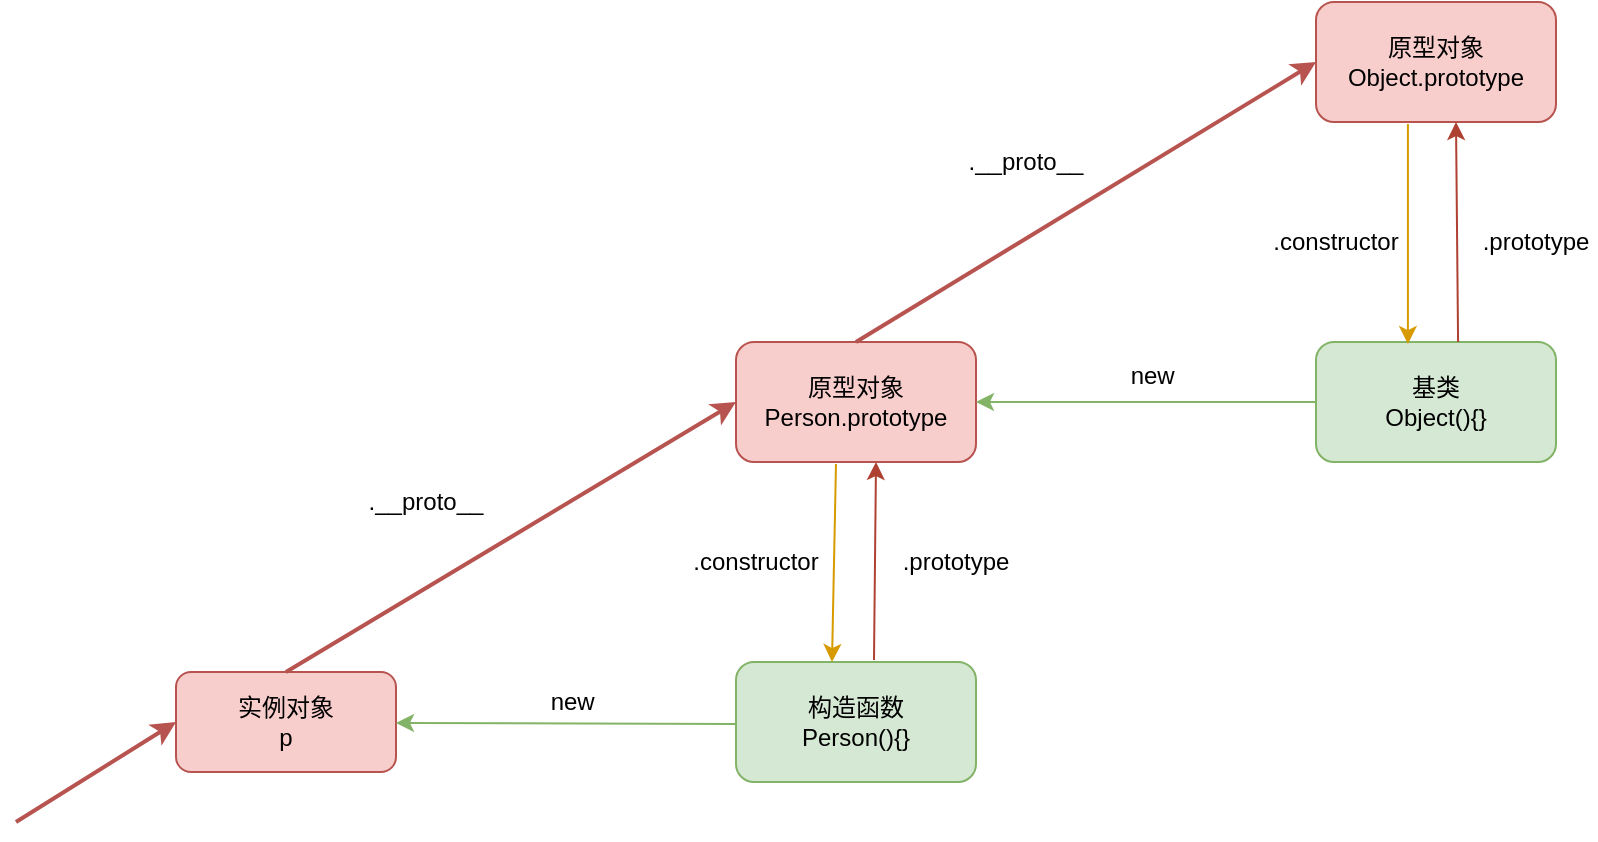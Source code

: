 <mxfile version="20.8.16" type="device"><diagram id="cRijjl-mCbnNtK0PKcvP" name="Page-1"><mxGraphModel dx="954" dy="1762" grid="1" gridSize="10" guides="1" tooltips="1" connect="1" arrows="1" fold="1" page="1" pageScale="1" pageWidth="827" pageHeight="1169" math="0" shadow="0"><root><mxCell id="0"/><mxCell id="1" parent="0"/><mxCell id="VVUtcvO5fN-HwnrI8JJK-1" value="原型对象&lt;br&gt;Person.prototype" style="rounded=1;whiteSpace=wrap;html=1;fillColor=#f8cecc;strokeColor=#b85450;" parent="1" vertex="1"><mxGeometry x="480" y="120" width="120" height="60" as="geometry"/></mxCell><mxCell id="VVUtcvO5fN-HwnrI8JJK-2" value="构造函数&lt;br&gt;Person(){}" style="rounded=1;whiteSpace=wrap;html=1;fillColor=#d5e8d4;strokeColor=#82b366;" parent="1" vertex="1"><mxGeometry x="480" y="280" width="120" height="60" as="geometry"/></mxCell><mxCell id="VVUtcvO5fN-HwnrI8JJK-3" value="实例对象&lt;br&gt;p" style="rounded=1;whiteSpace=wrap;html=1;fillColor=#f8cecc;strokeColor=#b85450;" parent="1" vertex="1"><mxGeometry x="200" y="285" width="110" height="50" as="geometry"/></mxCell><mxCell id="VVUtcvO5fN-HwnrI8JJK-4" value="" style="endArrow=classic;html=1;entryX=1;entryY=0.25;entryDx=0;entryDy=0;fillColor=#d5e8d4;strokeColor=#82b366;" parent="1" edge="1"><mxGeometry width="50" height="50" relative="1" as="geometry"><mxPoint x="480" y="311" as="sourcePoint"/><mxPoint x="310" y="310.5" as="targetPoint"/></mxGeometry></mxCell><mxCell id="VVUtcvO5fN-HwnrI8JJK-5" value="new&amp;nbsp;" style="text;html=1;strokeColor=none;fillColor=none;align=center;verticalAlign=middle;whiteSpace=wrap;rounded=0;" parent="1" vertex="1"><mxGeometry x="360" y="290" width="80" height="20" as="geometry"/></mxCell><mxCell id="VVUtcvO5fN-HwnrI8JJK-6" value="" style="endArrow=classic;html=1;entryX=0;entryY=0.5;entryDx=0;entryDy=0;exitX=0.5;exitY=0;exitDx=0;exitDy=0;fillColor=#f8cecc;strokeColor=#b85450;strokeWidth=2;" parent="1" source="VVUtcvO5fN-HwnrI8JJK-3" target="VVUtcvO5fN-HwnrI8JJK-1" edge="1"><mxGeometry width="50" height="50" relative="1" as="geometry"><mxPoint x="270" y="270" as="sourcePoint"/><mxPoint x="290" y="170" as="targetPoint"/></mxGeometry></mxCell><mxCell id="VVUtcvO5fN-HwnrI8JJK-7" value=".__proto__" style="text;html=1;strokeColor=none;fillColor=none;align=center;verticalAlign=middle;whiteSpace=wrap;rounded=0;" parent="1" vertex="1"><mxGeometry x="290" y="190" width="70" height="20" as="geometry"/></mxCell><mxCell id="VVUtcvO5fN-HwnrI8JJK-8" value="" style="endArrow=classic;html=1;fillColor=#ffe6cc;strokeColor=#d79b00;entryX=0.4;entryY=0;entryDx=0;entryDy=0;entryPerimeter=0;" parent="1" target="VVUtcvO5fN-HwnrI8JJK-2" edge="1"><mxGeometry width="50" height="50" relative="1" as="geometry"><mxPoint x="530" y="181" as="sourcePoint"/><mxPoint x="530" y="275" as="targetPoint"/></mxGeometry></mxCell><mxCell id="VVUtcvO5fN-HwnrI8JJK-9" value="" style="endArrow=classic;html=1;fillColor=#fad9d5;strokeColor=#ae4132;exitX=0.575;exitY=-0.017;exitDx=0;exitDy=0;exitPerimeter=0;" parent="1" source="VVUtcvO5fN-HwnrI8JJK-2" edge="1"><mxGeometry width="50" height="50" relative="1" as="geometry"><mxPoint x="550" y="270" as="sourcePoint"/><mxPoint x="550" y="180" as="targetPoint"/></mxGeometry></mxCell><mxCell id="VVUtcvO5fN-HwnrI8JJK-11" value=".constructor" style="text;html=1;strokeColor=none;fillColor=none;align=center;verticalAlign=middle;whiteSpace=wrap;rounded=0;" parent="1" vertex="1"><mxGeometry x="460" y="220" width="60" height="20" as="geometry"/></mxCell><mxCell id="VVUtcvO5fN-HwnrI8JJK-14" value=".prototype" style="text;html=1;strokeColor=none;fillColor=none;align=center;verticalAlign=middle;whiteSpace=wrap;rounded=0;" parent="1" vertex="1"><mxGeometry x="560" y="220" width="60" height="20" as="geometry"/></mxCell><mxCell id="VVUtcvO5fN-HwnrI8JJK-17" value="原型对象&lt;br&gt;Object.prototype" style="rounded=1;whiteSpace=wrap;html=1;fillColor=#f8cecc;strokeColor=#b85450;" parent="1" vertex="1"><mxGeometry x="770" y="-50" width="120" height="60" as="geometry"/></mxCell><mxCell id="VVUtcvO5fN-HwnrI8JJK-18" value="基类&lt;br&gt;Object(){}" style="rounded=1;whiteSpace=wrap;html=1;fillColor=#d5e8d4;strokeColor=#82b366;" parent="1" vertex="1"><mxGeometry x="770" y="120" width="120" height="60" as="geometry"/></mxCell><mxCell id="VVUtcvO5fN-HwnrI8JJK-19" value="" style="endArrow=classic;html=1;entryX=1;entryY=0.25;entryDx=0;entryDy=0;exitX=0;exitY=0.25;exitDx=0;exitDy=0;fillColor=#d5e8d4;strokeColor=#82b366;" parent="1" edge="1"><mxGeometry width="50" height="50" relative="1" as="geometry"><mxPoint x="770" y="150" as="sourcePoint"/><mxPoint x="600" y="150" as="targetPoint"/></mxGeometry></mxCell><mxCell id="VVUtcvO5fN-HwnrI8JJK-20" value="new&amp;nbsp;" style="text;html=1;strokeColor=none;fillColor=none;align=center;verticalAlign=middle;whiteSpace=wrap;rounded=0;" parent="1" vertex="1"><mxGeometry x="650" y="127" width="80" height="20" as="geometry"/></mxCell><mxCell id="VVUtcvO5fN-HwnrI8JJK-21" value="" style="endArrow=classic;html=1;entryX=0;entryY=0.5;entryDx=0;entryDy=0;exitX=0.5;exitY=0;exitDx=0;exitDy=0;fillColor=#f8cecc;strokeColor=#b85450;strokeWidth=2;" parent="1" source="VVUtcvO5fN-HwnrI8JJK-1" target="VVUtcvO5fN-HwnrI8JJK-17" edge="1"><mxGeometry width="50" height="50" relative="1" as="geometry"><mxPoint x="600" y="145" as="sourcePoint"/><mxPoint x="510" y="80" as="targetPoint"/></mxGeometry></mxCell><mxCell id="VVUtcvO5fN-HwnrI8JJK-22" value=".__proto__" style="text;html=1;strokeColor=none;fillColor=none;align=center;verticalAlign=middle;whiteSpace=wrap;rounded=0;" parent="1" vertex="1"><mxGeometry x="590" y="20" width="70" height="20" as="geometry"/></mxCell><mxCell id="VVUtcvO5fN-HwnrI8JJK-23" value="" style="endArrow=classic;html=1;exitX=0.383;exitY=1.017;exitDx=0;exitDy=0;entryX=0.383;entryY=0.017;entryDx=0;entryDy=0;fillColor=#ffe6cc;strokeColor=#d79b00;exitPerimeter=0;entryPerimeter=0;" parent="1" source="VVUtcvO5fN-HwnrI8JJK-17" target="VVUtcvO5fN-HwnrI8JJK-18" edge="1"><mxGeometry width="50" height="50" relative="1" as="geometry"><mxPoint x="770" y="90" as="sourcePoint"/><mxPoint x="880" y="110" as="targetPoint"/></mxGeometry></mxCell><mxCell id="VVUtcvO5fN-HwnrI8JJK-24" value="" style="endArrow=classic;html=1;exitX=0.592;exitY=0;exitDx=0;exitDy=0;fillColor=#fad9d5;strokeColor=#ae4132;exitPerimeter=0;" parent="1" source="VVUtcvO5fN-HwnrI8JJK-18" edge="1"><mxGeometry width="50" height="50" relative="1" as="geometry"><mxPoint x="830" y="180" as="sourcePoint"/><mxPoint x="840" y="10" as="targetPoint"/></mxGeometry></mxCell><mxCell id="VVUtcvO5fN-HwnrI8JJK-25" value=".constructor" style="text;html=1;strokeColor=none;fillColor=none;align=center;verticalAlign=middle;whiteSpace=wrap;rounded=0;" parent="1" vertex="1"><mxGeometry x="750" y="60" width="60" height="20" as="geometry"/></mxCell><mxCell id="VVUtcvO5fN-HwnrI8JJK-26" value=".prototype" style="text;html=1;strokeColor=none;fillColor=none;align=center;verticalAlign=middle;whiteSpace=wrap;rounded=0;" parent="1" vertex="1"><mxGeometry x="850" y="60" width="60" height="20" as="geometry"/></mxCell><mxCell id="aINWD5XCGrU63-9yL8jW-1" value="" style="endArrow=classic;html=1;fillColor=#f8cecc;strokeColor=#b85450;strokeWidth=2;" parent="1" edge="1"><mxGeometry width="50" height="50" relative="1" as="geometry"><mxPoint x="120" y="360" as="sourcePoint"/><mxPoint x="200" y="310" as="targetPoint"/></mxGeometry></mxCell></root></mxGraphModel></diagram></mxfile>